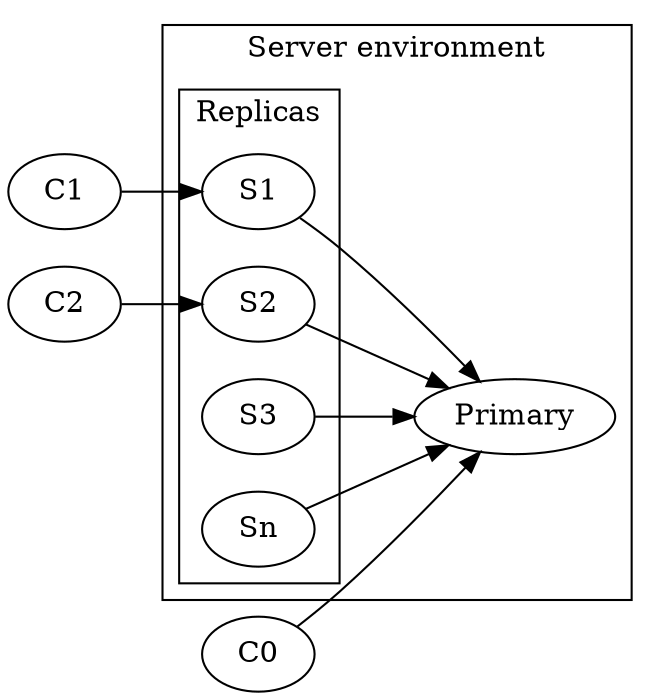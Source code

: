 digraph G {

	rankdir=LR;

	subgraph cluster_server {
	label="Server environment";
	M [label="Primary"];

	subgraph cluster_replicas {
	label="Replicas";
	S1;
	S2;
	S3;
	Sn;
	}

	S1 -> M;
	S2 -> M;
	S3 -> M;
	Sn -> M;
	}

	C0 -> M;
	C1 -> S1;
	C2 -> S2;

}
